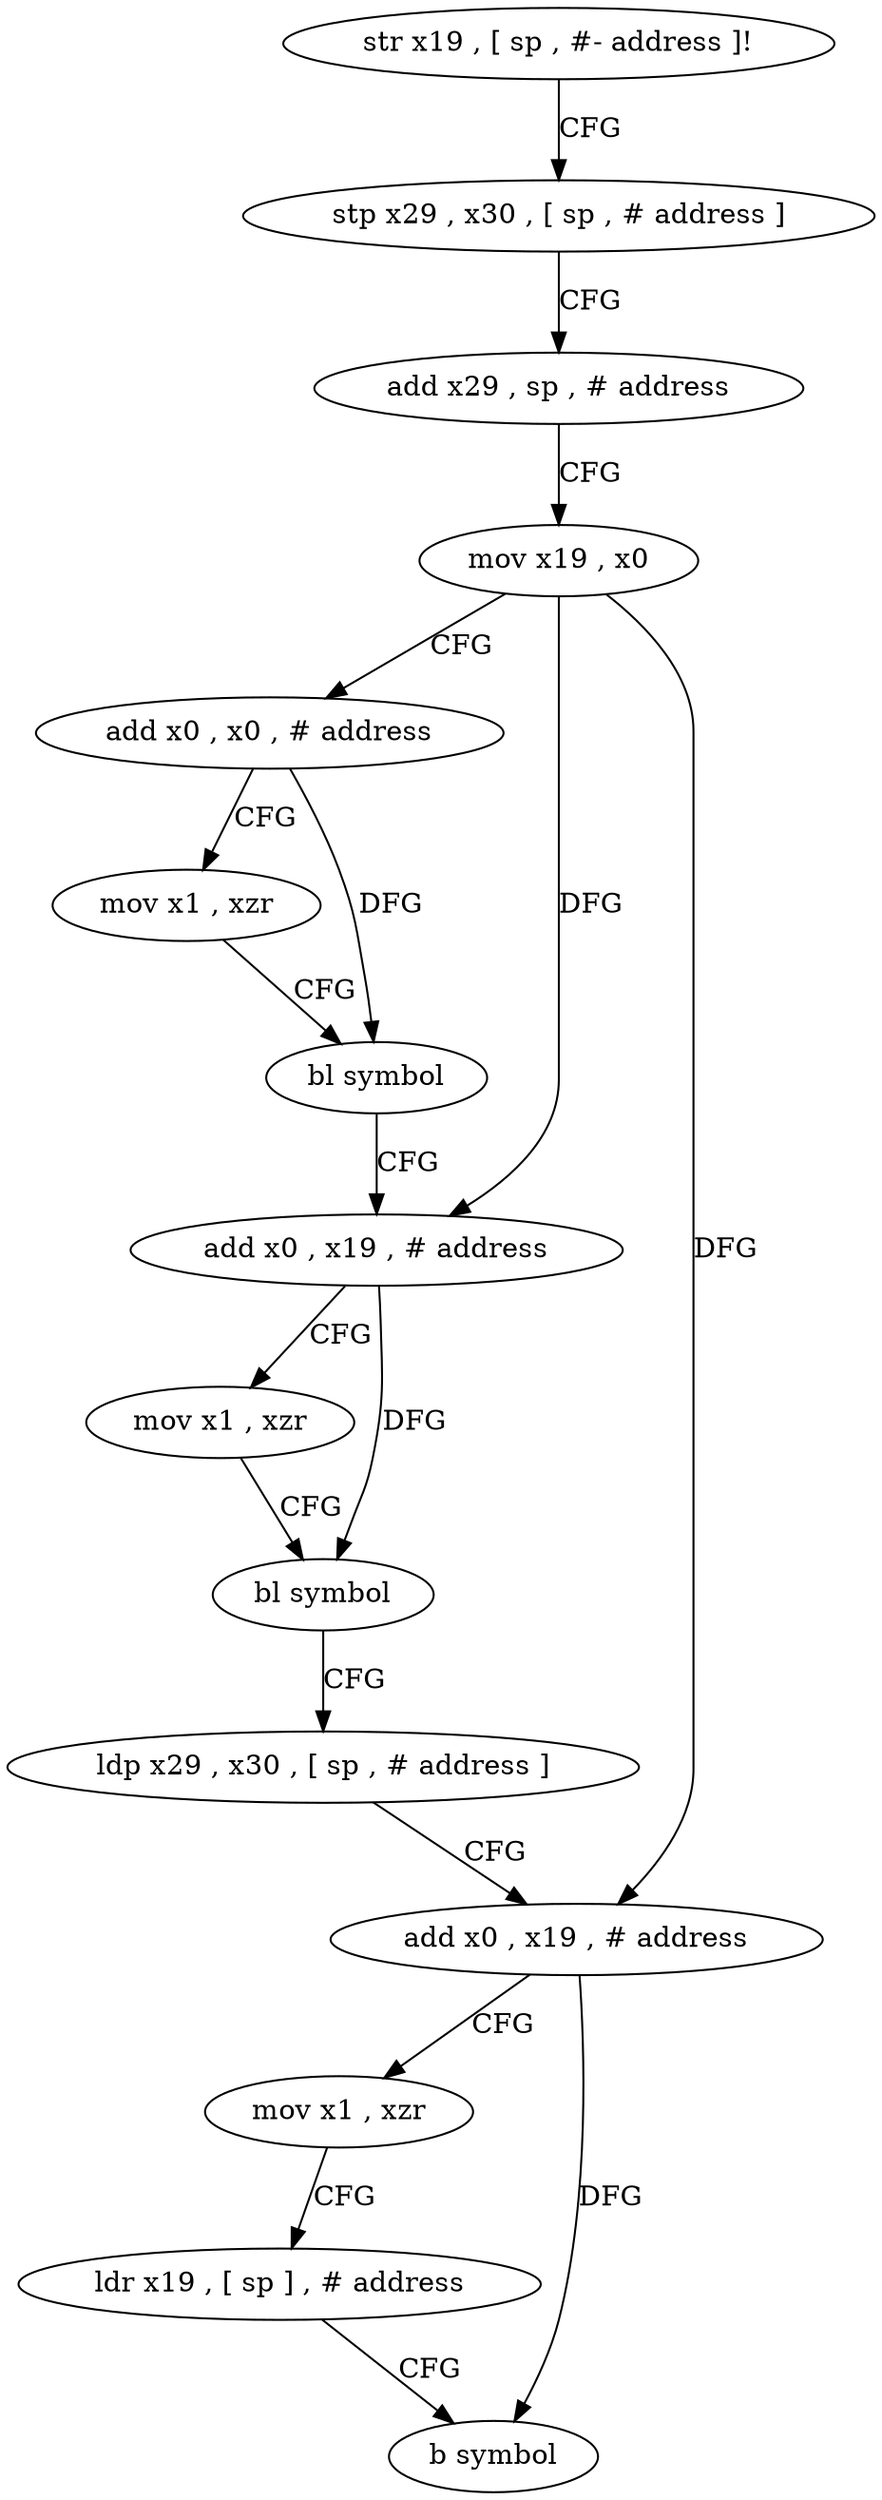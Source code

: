 digraph "func" {
"4219044" [label = "str x19 , [ sp , #- address ]!" ]
"4219048" [label = "stp x29 , x30 , [ sp , # address ]" ]
"4219052" [label = "add x29 , sp , # address" ]
"4219056" [label = "mov x19 , x0" ]
"4219060" [label = "add x0 , x0 , # address" ]
"4219064" [label = "mov x1 , xzr" ]
"4219068" [label = "bl symbol" ]
"4219072" [label = "add x0 , x19 , # address" ]
"4219076" [label = "mov x1 , xzr" ]
"4219080" [label = "bl symbol" ]
"4219084" [label = "ldp x29 , x30 , [ sp , # address ]" ]
"4219088" [label = "add x0 , x19 , # address" ]
"4219092" [label = "mov x1 , xzr" ]
"4219096" [label = "ldr x19 , [ sp ] , # address" ]
"4219100" [label = "b symbol" ]
"4219044" -> "4219048" [ label = "CFG" ]
"4219048" -> "4219052" [ label = "CFG" ]
"4219052" -> "4219056" [ label = "CFG" ]
"4219056" -> "4219060" [ label = "CFG" ]
"4219056" -> "4219072" [ label = "DFG" ]
"4219056" -> "4219088" [ label = "DFG" ]
"4219060" -> "4219064" [ label = "CFG" ]
"4219060" -> "4219068" [ label = "DFG" ]
"4219064" -> "4219068" [ label = "CFG" ]
"4219068" -> "4219072" [ label = "CFG" ]
"4219072" -> "4219076" [ label = "CFG" ]
"4219072" -> "4219080" [ label = "DFG" ]
"4219076" -> "4219080" [ label = "CFG" ]
"4219080" -> "4219084" [ label = "CFG" ]
"4219084" -> "4219088" [ label = "CFG" ]
"4219088" -> "4219092" [ label = "CFG" ]
"4219088" -> "4219100" [ label = "DFG" ]
"4219092" -> "4219096" [ label = "CFG" ]
"4219096" -> "4219100" [ label = "CFG" ]
}
